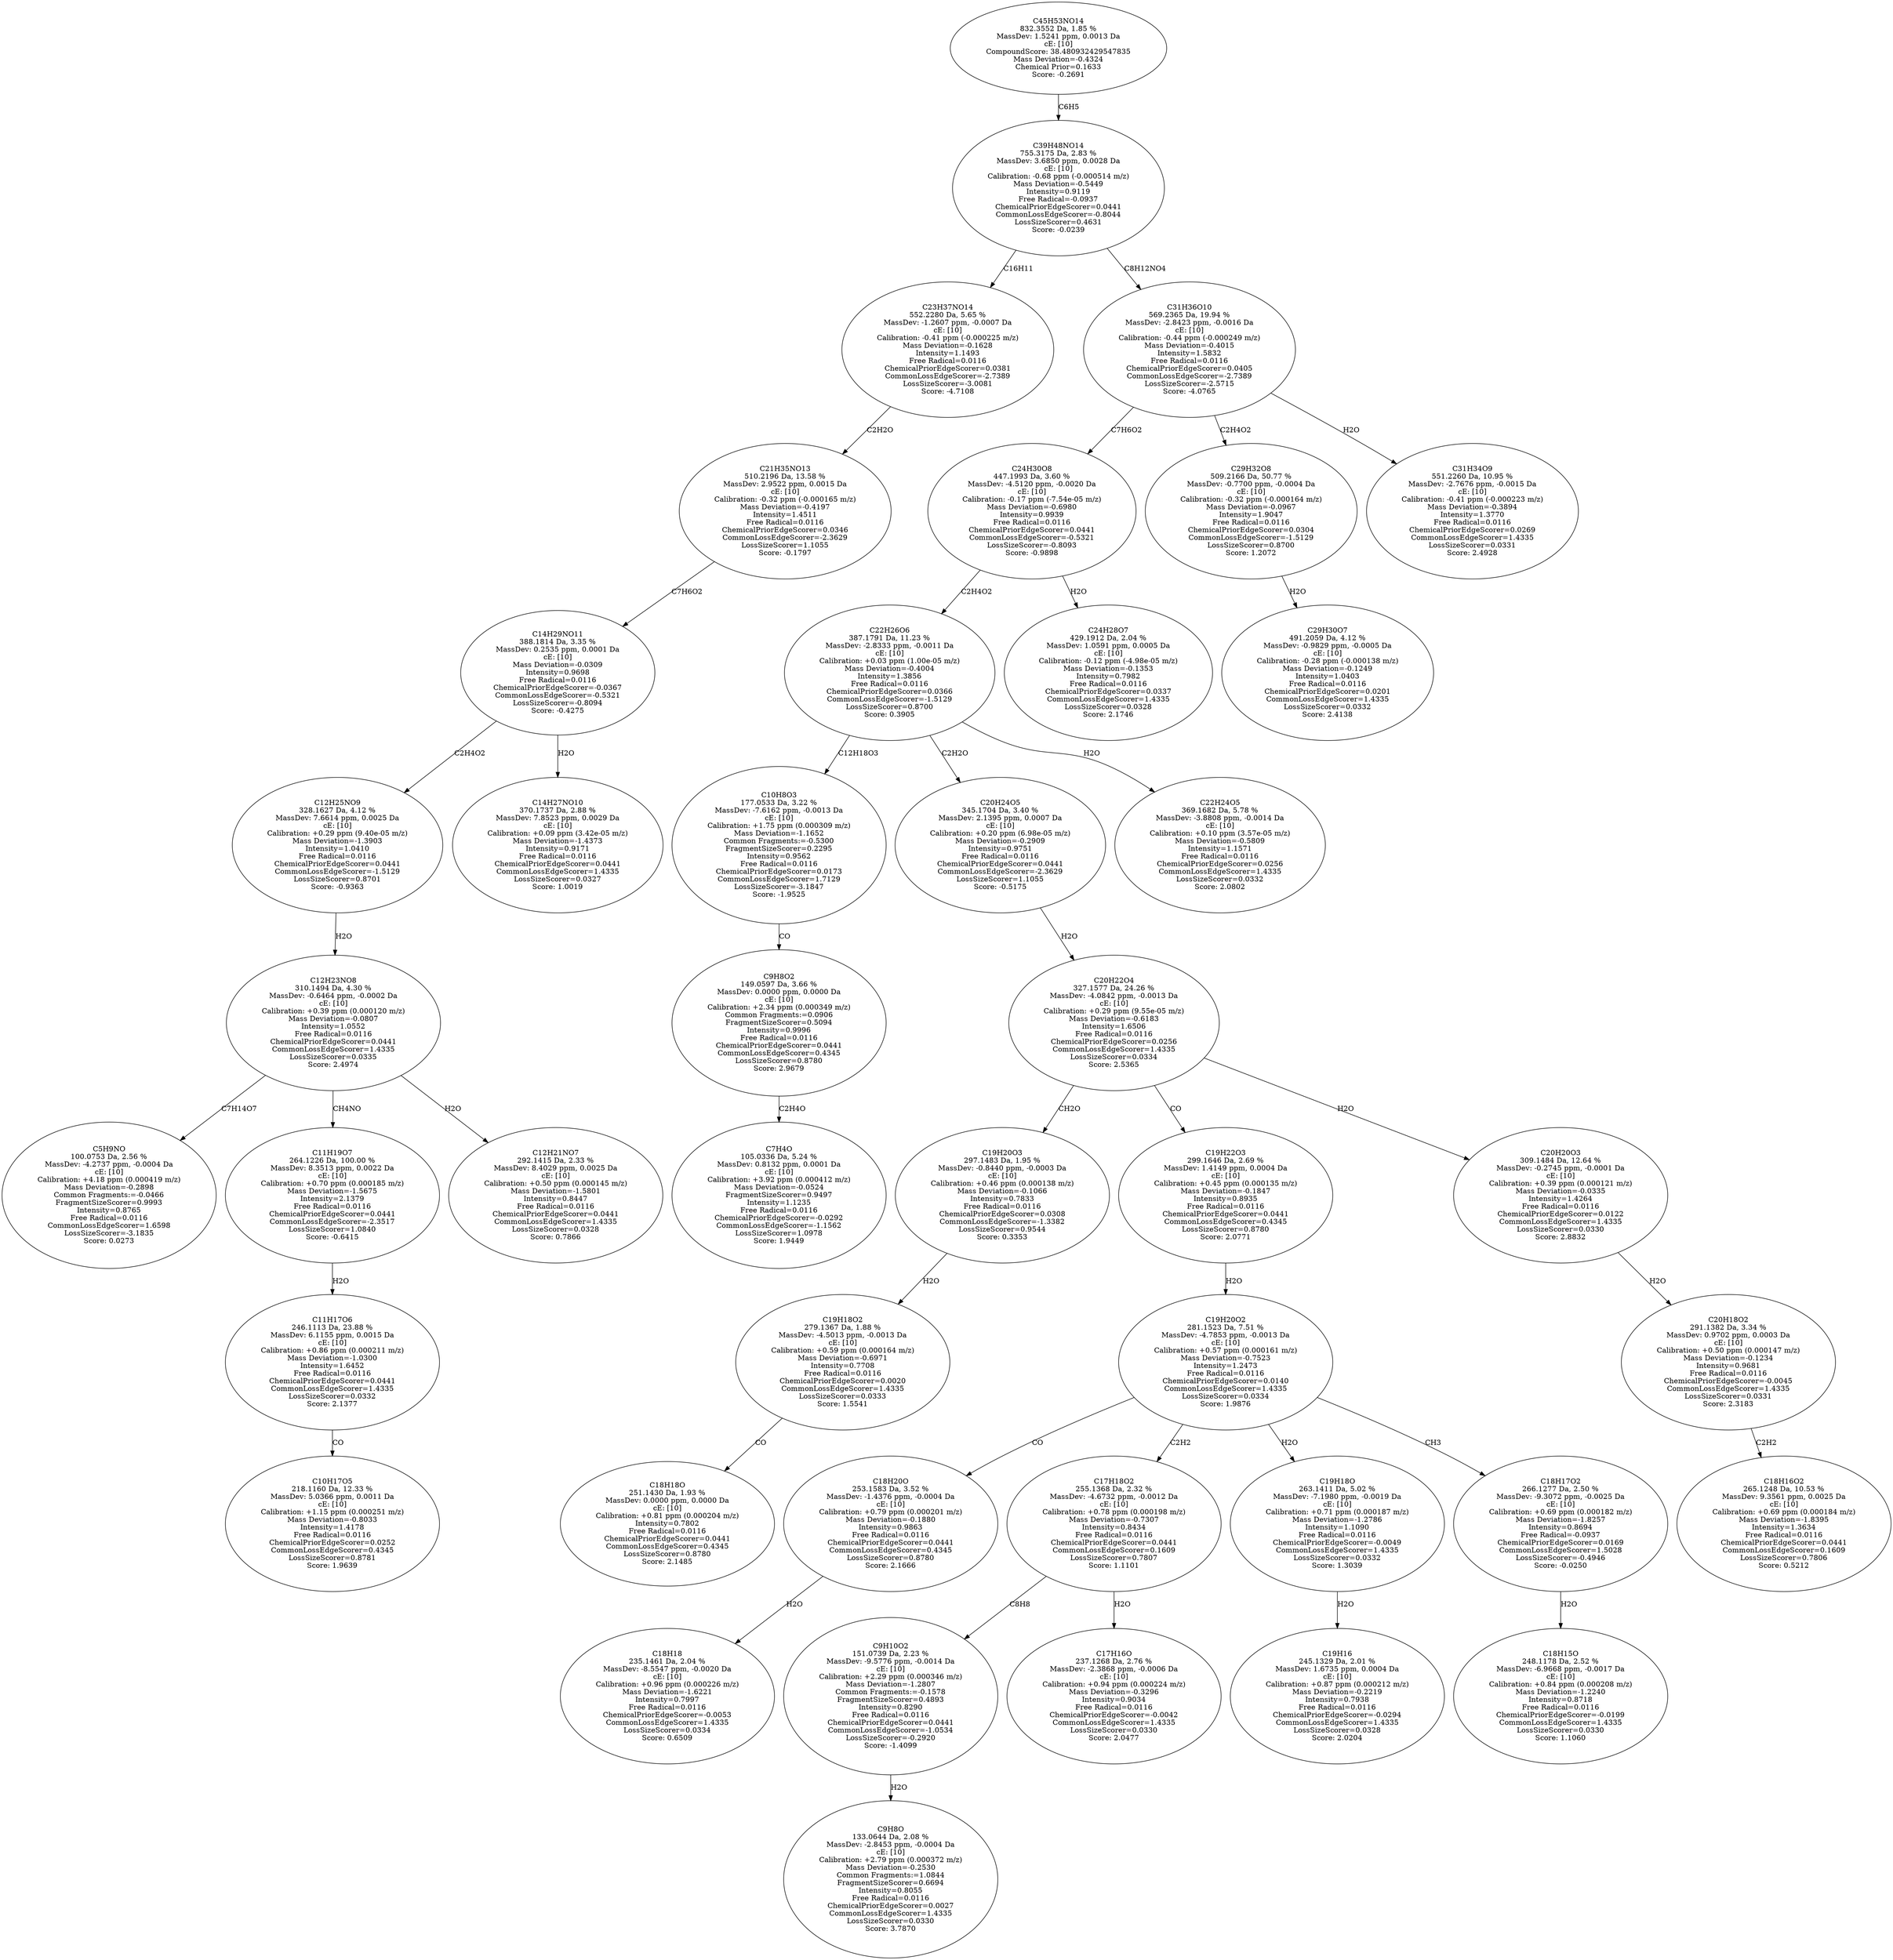 strict digraph {
v1 [label="C5H9NO\n100.0753 Da, 2.56 %\nMassDev: -4.2737 ppm, -0.0004 Da\ncE: [10]\nCalibration: +4.18 ppm (0.000419 m/z)\nMass Deviation=-0.2898\nCommon Fragments:=-0.0466\nFragmentSizeScorer=0.9993\nIntensity=0.8765\nFree Radical=0.0116\nCommonLossEdgeScorer=1.6598\nLossSizeScorer=-3.1835\nScore: 0.0273"];
v2 [label="C10H17O5\n218.1160 Da, 12.33 %\nMassDev: 5.0366 ppm, 0.0011 Da\ncE: [10]\nCalibration: +1.15 ppm (0.000251 m/z)\nMass Deviation=-0.8033\nIntensity=1.4178\nFree Radical=0.0116\nChemicalPriorEdgeScorer=0.0252\nCommonLossEdgeScorer=0.4345\nLossSizeScorer=0.8781\nScore: 1.9639"];
v3 [label="C11H17O6\n246.1113 Da, 23.88 %\nMassDev: 6.1155 ppm, 0.0015 Da\ncE: [10]\nCalibration: +0.86 ppm (0.000211 m/z)\nMass Deviation=-1.0300\nIntensity=1.6452\nFree Radical=0.0116\nChemicalPriorEdgeScorer=0.0441\nCommonLossEdgeScorer=1.4335\nLossSizeScorer=0.0332\nScore: 2.1377"];
v4 [label="C11H19O7\n264.1226 Da, 100.00 %\nMassDev: 8.3513 ppm, 0.0022 Da\ncE: [10]\nCalibration: +0.70 ppm (0.000185 m/z)\nMass Deviation=-1.5675\nIntensity=2.1379\nFree Radical=0.0116\nChemicalPriorEdgeScorer=0.0441\nCommonLossEdgeScorer=-2.3517\nLossSizeScorer=1.0840\nScore: -0.6415"];
v5 [label="C12H21NO7\n292.1415 Da, 2.33 %\nMassDev: 8.4029 ppm, 0.0025 Da\ncE: [10]\nCalibration: +0.50 ppm (0.000145 m/z)\nMass Deviation=-1.5801\nIntensity=0.8447\nFree Radical=0.0116\nChemicalPriorEdgeScorer=0.0441\nCommonLossEdgeScorer=1.4335\nLossSizeScorer=0.0328\nScore: 0.7866"];
v6 [label="C12H23NO8\n310.1494 Da, 4.30 %\nMassDev: -0.6464 ppm, -0.0002 Da\ncE: [10]\nCalibration: +0.39 ppm (0.000120 m/z)\nMass Deviation=-0.0807\nIntensity=1.0552\nFree Radical=0.0116\nChemicalPriorEdgeScorer=0.0441\nCommonLossEdgeScorer=1.4335\nLossSizeScorer=0.0335\nScore: 2.4974"];
v7 [label="C12H25NO9\n328.1627 Da, 4.12 %\nMassDev: 7.6614 ppm, 0.0025 Da\ncE: [10]\nCalibration: +0.29 ppm (9.40e-05 m/z)\nMass Deviation=-1.3903\nIntensity=1.0410\nFree Radical=0.0116\nChemicalPriorEdgeScorer=0.0441\nCommonLossEdgeScorer=-1.5129\nLossSizeScorer=0.8701\nScore: -0.9363"];
v8 [label="C14H27NO10\n370.1737 Da, 2.88 %\nMassDev: 7.8523 ppm, 0.0029 Da\ncE: [10]\nCalibration: +0.09 ppm (3.42e-05 m/z)\nMass Deviation=-1.4373\nIntensity=0.9171\nFree Radical=0.0116\nChemicalPriorEdgeScorer=0.0441\nCommonLossEdgeScorer=1.4335\nLossSizeScorer=0.0327\nScore: 1.0019"];
v9 [label="C14H29NO11\n388.1814 Da, 3.35 %\nMassDev: 0.2535 ppm, 0.0001 Da\ncE: [10]\nMass Deviation=-0.0309\nIntensity=0.9698\nFree Radical=0.0116\nChemicalPriorEdgeScorer=-0.0367\nCommonLossEdgeScorer=-0.5321\nLossSizeScorer=-0.8094\nScore: -0.4275"];
v10 [label="C21H35NO13\n510.2196 Da, 13.58 %\nMassDev: 2.9522 ppm, 0.0015 Da\ncE: [10]\nCalibration: -0.32 ppm (-0.000165 m/z)\nMass Deviation=-0.4197\nIntensity=1.4511\nFree Radical=0.0116\nChemicalPriorEdgeScorer=0.0346\nCommonLossEdgeScorer=-2.3629\nLossSizeScorer=1.1055\nScore: -0.1797"];
v11 [label="C23H37NO14\n552.2280 Da, 5.65 %\nMassDev: -1.2607 ppm, -0.0007 Da\ncE: [10]\nCalibration: -0.41 ppm (-0.000225 m/z)\nMass Deviation=-0.1628\nIntensity=1.1493\nFree Radical=0.0116\nChemicalPriorEdgeScorer=0.0381\nCommonLossEdgeScorer=-2.7389\nLossSizeScorer=-3.0081\nScore: -4.7108"];
v12 [label="C7H4O\n105.0336 Da, 5.24 %\nMassDev: 0.8132 ppm, 0.0001 Da\ncE: [10]\nCalibration: +3.92 ppm (0.000412 m/z)\nMass Deviation=-0.0524\nFragmentSizeScorer=0.9497\nIntensity=1.1235\nFree Radical=0.0116\nChemicalPriorEdgeScorer=-0.0292\nCommonLossEdgeScorer=-1.1562\nLossSizeScorer=1.0978\nScore: 1.9449"];
v13 [label="C9H8O2\n149.0597 Da, 3.66 %\nMassDev: 0.0000 ppm, 0.0000 Da\ncE: [10]\nCalibration: +2.34 ppm (0.000349 m/z)\nCommon Fragments:=0.0906\nFragmentSizeScorer=0.5094\nIntensity=0.9996\nFree Radical=0.0116\nChemicalPriorEdgeScorer=0.0441\nCommonLossEdgeScorer=0.4345\nLossSizeScorer=0.8780\nScore: 2.9679"];
v14 [label="C10H8O3\n177.0533 Da, 3.22 %\nMassDev: -7.6162 ppm, -0.0013 Da\ncE: [10]\nCalibration: +1.75 ppm (0.000309 m/z)\nMass Deviation=-1.1652\nCommon Fragments:=-0.5300\nFragmentSizeScorer=0.2295\nIntensity=0.9562\nFree Radical=0.0116\nChemicalPriorEdgeScorer=0.0173\nCommonLossEdgeScorer=1.7129\nLossSizeScorer=-3.1847\nScore: -1.9525"];
v15 [label="C18H18O\n251.1430 Da, 1.93 %\nMassDev: 0.0000 ppm, 0.0000 Da\ncE: [10]\nCalibration: +0.81 ppm (0.000204 m/z)\nIntensity=0.7802\nFree Radical=0.0116\nChemicalPriorEdgeScorer=0.0441\nCommonLossEdgeScorer=0.4345\nLossSizeScorer=0.8780\nScore: 2.1485"];
v16 [label="C19H18O2\n279.1367 Da, 1.88 %\nMassDev: -4.5013 ppm, -0.0013 Da\ncE: [10]\nCalibration: +0.59 ppm (0.000164 m/z)\nMass Deviation=-0.6971\nIntensity=0.7708\nFree Radical=0.0116\nChemicalPriorEdgeScorer=0.0020\nCommonLossEdgeScorer=1.4335\nLossSizeScorer=0.0333\nScore: 1.5541"];
v17 [label="C19H20O3\n297.1483 Da, 1.95 %\nMassDev: -0.8440 ppm, -0.0003 Da\ncE: [10]\nCalibration: +0.46 ppm (0.000138 m/z)\nMass Deviation=-0.1066\nIntensity=0.7833\nFree Radical=0.0116\nChemicalPriorEdgeScorer=0.0308\nCommonLossEdgeScorer=-1.3382\nLossSizeScorer=0.9544\nScore: 0.3353"];
v18 [label="C18H18\n235.1461 Da, 2.04 %\nMassDev: -8.5547 ppm, -0.0020 Da\ncE: [10]\nCalibration: +0.96 ppm (0.000226 m/z)\nMass Deviation=-1.6221\nIntensity=0.7997\nFree Radical=0.0116\nChemicalPriorEdgeScorer=-0.0053\nCommonLossEdgeScorer=1.4335\nLossSizeScorer=0.0334\nScore: 0.6509"];
v19 [label="C18H20O\n253.1583 Da, 3.52 %\nMassDev: -1.4376 ppm, -0.0004 Da\ncE: [10]\nCalibration: +0.79 ppm (0.000201 m/z)\nMass Deviation=-0.1880\nIntensity=0.9863\nFree Radical=0.0116\nChemicalPriorEdgeScorer=0.0441\nCommonLossEdgeScorer=0.4345\nLossSizeScorer=0.8780\nScore: 2.1666"];
v20 [label="C9H8O\n133.0644 Da, 2.08 %\nMassDev: -2.8453 ppm, -0.0004 Da\ncE: [10]\nCalibration: +2.79 ppm (0.000372 m/z)\nMass Deviation=-0.2530\nCommon Fragments:=1.0844\nFragmentSizeScorer=0.6694\nIntensity=0.8055\nFree Radical=0.0116\nChemicalPriorEdgeScorer=0.0027\nCommonLossEdgeScorer=1.4335\nLossSizeScorer=0.0330\nScore: 3.7870"];
v21 [label="C9H10O2\n151.0739 Da, 2.23 %\nMassDev: -9.5776 ppm, -0.0014 Da\ncE: [10]\nCalibration: +2.29 ppm (0.000346 m/z)\nMass Deviation=-1.2807\nCommon Fragments:=-0.1578\nFragmentSizeScorer=0.4893\nIntensity=0.8290\nFree Radical=0.0116\nChemicalPriorEdgeScorer=0.0441\nCommonLossEdgeScorer=-1.0534\nLossSizeScorer=-0.2920\nScore: -1.4099"];
v22 [label="C17H16O\n237.1268 Da, 2.76 %\nMassDev: -2.3868 ppm, -0.0006 Da\ncE: [10]\nCalibration: +0.94 ppm (0.000224 m/z)\nMass Deviation=-0.3296\nIntensity=0.9034\nFree Radical=0.0116\nChemicalPriorEdgeScorer=-0.0042\nCommonLossEdgeScorer=1.4335\nLossSizeScorer=0.0330\nScore: 2.0477"];
v23 [label="C17H18O2\n255.1368 Da, 2.32 %\nMassDev: -4.6732 ppm, -0.0012 Da\ncE: [10]\nCalibration: +0.78 ppm (0.000198 m/z)\nMass Deviation=-0.7307\nIntensity=0.8434\nFree Radical=0.0116\nChemicalPriorEdgeScorer=0.0441\nCommonLossEdgeScorer=0.1609\nLossSizeScorer=0.7807\nScore: 1.1101"];
v24 [label="C19H16\n245.1329 Da, 2.01 %\nMassDev: 1.6735 ppm, 0.0004 Da\ncE: [10]\nCalibration: +0.87 ppm (0.000212 m/z)\nMass Deviation=-0.2219\nIntensity=0.7938\nFree Radical=0.0116\nChemicalPriorEdgeScorer=-0.0294\nCommonLossEdgeScorer=1.4335\nLossSizeScorer=0.0328\nScore: 2.0204"];
v25 [label="C19H18O\n263.1411 Da, 5.02 %\nMassDev: -7.1980 ppm, -0.0019 Da\ncE: [10]\nCalibration: +0.71 ppm (0.000187 m/z)\nMass Deviation=-1.2786\nIntensity=1.1090\nFree Radical=0.0116\nChemicalPriorEdgeScorer=-0.0049\nCommonLossEdgeScorer=1.4335\nLossSizeScorer=0.0332\nScore: 1.3039"];
v26 [label="C18H15O\n248.1178 Da, 2.52 %\nMassDev: -6.9668 ppm, -0.0017 Da\ncE: [10]\nCalibration: +0.84 ppm (0.000208 m/z)\nMass Deviation=-1.2240\nIntensity=0.8718\nFree Radical=0.0116\nChemicalPriorEdgeScorer=-0.0199\nCommonLossEdgeScorer=1.4335\nLossSizeScorer=0.0330\nScore: 1.1060"];
v27 [label="C18H17O2\n266.1277 Da, 2.50 %\nMassDev: -9.3072 ppm, -0.0025 Da\ncE: [10]\nCalibration: +0.69 ppm (0.000182 m/z)\nMass Deviation=-1.8257\nIntensity=0.8694\nFree Radical=-0.0937\nChemicalPriorEdgeScorer=0.0169\nCommonLossEdgeScorer=1.5028\nLossSizeScorer=-0.4946\nScore: -0.0250"];
v28 [label="C19H20O2\n281.1523 Da, 7.51 %\nMassDev: -4.7853 ppm, -0.0013 Da\ncE: [10]\nCalibration: +0.57 ppm (0.000161 m/z)\nMass Deviation=-0.7523\nIntensity=1.2473\nFree Radical=0.0116\nChemicalPriorEdgeScorer=0.0140\nCommonLossEdgeScorer=1.4335\nLossSizeScorer=0.0334\nScore: 1.9876"];
v29 [label="C19H22O3\n299.1646 Da, 2.69 %\nMassDev: 1.4149 ppm, 0.0004 Da\ncE: [10]\nCalibration: +0.45 ppm (0.000135 m/z)\nMass Deviation=-0.1847\nIntensity=0.8935\nFree Radical=0.0116\nChemicalPriorEdgeScorer=0.0441\nCommonLossEdgeScorer=0.4345\nLossSizeScorer=0.8780\nScore: 2.0771"];
v30 [label="C18H16O2\n265.1248 Da, 10.53 %\nMassDev: 9.3561 ppm, 0.0025 Da\ncE: [10]\nCalibration: +0.69 ppm (0.000184 m/z)\nMass Deviation=-1.8395\nIntensity=1.3634\nFree Radical=0.0116\nChemicalPriorEdgeScorer=0.0441\nCommonLossEdgeScorer=0.1609\nLossSizeScorer=0.7806\nScore: 0.5212"];
v31 [label="C20H18O2\n291.1382 Da, 3.34 %\nMassDev: 0.9702 ppm, 0.0003 Da\ncE: [10]\nCalibration: +0.50 ppm (0.000147 m/z)\nMass Deviation=-0.1234\nIntensity=0.9681\nFree Radical=0.0116\nChemicalPriorEdgeScorer=-0.0045\nCommonLossEdgeScorer=1.4335\nLossSizeScorer=0.0331\nScore: 2.3183"];
v32 [label="C20H20O3\n309.1484 Da, 12.64 %\nMassDev: -0.2745 ppm, -0.0001 Da\ncE: [10]\nCalibration: +0.39 ppm (0.000121 m/z)\nMass Deviation=-0.0335\nIntensity=1.4264\nFree Radical=0.0116\nChemicalPriorEdgeScorer=0.0122\nCommonLossEdgeScorer=1.4335\nLossSizeScorer=0.0330\nScore: 2.8832"];
v33 [label="C20H22O4\n327.1577 Da, 24.26 %\nMassDev: -4.0842 ppm, -0.0013 Da\ncE: [10]\nCalibration: +0.29 ppm (9.55e-05 m/z)\nMass Deviation=-0.6183\nIntensity=1.6506\nFree Radical=0.0116\nChemicalPriorEdgeScorer=0.0256\nCommonLossEdgeScorer=1.4335\nLossSizeScorer=0.0334\nScore: 2.5365"];
v34 [label="C20H24O5\n345.1704 Da, 3.40 %\nMassDev: 2.1395 ppm, 0.0007 Da\ncE: [10]\nCalibration: +0.20 ppm (6.98e-05 m/z)\nMass Deviation=-0.2909\nIntensity=0.9751\nFree Radical=0.0116\nChemicalPriorEdgeScorer=0.0441\nCommonLossEdgeScorer=-2.3629\nLossSizeScorer=1.1055\nScore: -0.5175"];
v35 [label="C22H24O5\n369.1682 Da, 5.78 %\nMassDev: -3.8808 ppm, -0.0014 Da\ncE: [10]\nCalibration: +0.10 ppm (3.57e-05 m/z)\nMass Deviation=-0.5809\nIntensity=1.1571\nFree Radical=0.0116\nChemicalPriorEdgeScorer=0.0256\nCommonLossEdgeScorer=1.4335\nLossSizeScorer=0.0332\nScore: 2.0802"];
v36 [label="C22H26O6\n387.1791 Da, 11.23 %\nMassDev: -2.8333 ppm, -0.0011 Da\ncE: [10]\nCalibration: +0.03 ppm (1.00e-05 m/z)\nMass Deviation=-0.4004\nIntensity=1.3856\nFree Radical=0.0116\nChemicalPriorEdgeScorer=0.0366\nCommonLossEdgeScorer=-1.5129\nLossSizeScorer=0.8700\nScore: 0.3905"];
v37 [label="C24H28O7\n429.1912 Da, 2.04 %\nMassDev: 1.0591 ppm, 0.0005 Da\ncE: [10]\nCalibration: -0.12 ppm (-4.98e-05 m/z)\nMass Deviation=-0.1353\nIntensity=0.7982\nFree Radical=0.0116\nChemicalPriorEdgeScorer=0.0337\nCommonLossEdgeScorer=1.4335\nLossSizeScorer=0.0328\nScore: 2.1746"];
v38 [label="C24H30O8\n447.1993 Da, 3.60 %\nMassDev: -4.5120 ppm, -0.0020 Da\ncE: [10]\nCalibration: -0.17 ppm (-7.54e-05 m/z)\nMass Deviation=-0.6980\nIntensity=0.9939\nFree Radical=0.0116\nChemicalPriorEdgeScorer=0.0441\nCommonLossEdgeScorer=-0.5321\nLossSizeScorer=-0.8093\nScore: -0.9898"];
v39 [label="C29H30O7\n491.2059 Da, 4.12 %\nMassDev: -0.9829 ppm, -0.0005 Da\ncE: [10]\nCalibration: -0.28 ppm (-0.000138 m/z)\nMass Deviation=-0.1249\nIntensity=1.0403\nFree Radical=0.0116\nChemicalPriorEdgeScorer=0.0201\nCommonLossEdgeScorer=1.4335\nLossSizeScorer=0.0332\nScore: 2.4138"];
v40 [label="C29H32O8\n509.2166 Da, 50.77 %\nMassDev: -0.7700 ppm, -0.0004 Da\ncE: [10]\nCalibration: -0.32 ppm (-0.000164 m/z)\nMass Deviation=-0.0967\nIntensity=1.9047\nFree Radical=0.0116\nChemicalPriorEdgeScorer=0.0304\nCommonLossEdgeScorer=-1.5129\nLossSizeScorer=0.8700\nScore: 1.2072"];
v41 [label="C31H34O9\n551.2260 Da, 10.95 %\nMassDev: -2.7676 ppm, -0.0015 Da\ncE: [10]\nCalibration: -0.41 ppm (-0.000223 m/z)\nMass Deviation=-0.3894\nIntensity=1.3770\nFree Radical=0.0116\nChemicalPriorEdgeScorer=0.0269\nCommonLossEdgeScorer=1.4335\nLossSizeScorer=0.0331\nScore: 2.4928"];
v42 [label="C31H36O10\n569.2365 Da, 19.94 %\nMassDev: -2.8423 ppm, -0.0016 Da\ncE: [10]\nCalibration: -0.44 ppm (-0.000249 m/z)\nMass Deviation=-0.4015\nIntensity=1.5832\nFree Radical=0.0116\nChemicalPriorEdgeScorer=0.0405\nCommonLossEdgeScorer=-2.7389\nLossSizeScorer=-2.5715\nScore: -4.0765"];
v43 [label="C39H48NO14\n755.3175 Da, 2.83 %\nMassDev: 3.6850 ppm, 0.0028 Da\ncE: [10]\nCalibration: -0.68 ppm (-0.000514 m/z)\nMass Deviation=-0.5449\nIntensity=0.9119\nFree Radical=-0.0937\nChemicalPriorEdgeScorer=0.0441\nCommonLossEdgeScorer=-0.8044\nLossSizeScorer=0.4631\nScore: -0.0239"];
v44 [label="C45H53NO14\n832.3552 Da, 1.85 %\nMassDev: 1.5241 ppm, 0.0013 Da\ncE: [10]\nCompoundScore: 38.480932429547835\nMass Deviation=-0.4324\nChemical Prior=0.1633\nScore: -0.2691"];
v6 -> v1 [label="C7H14O7"];
v3 -> v2 [label="CO"];
v4 -> v3 [label="H2O"];
v6 -> v4 [label="CH4NO"];
v6 -> v5 [label="H2O"];
v7 -> v6 [label="H2O"];
v9 -> v7 [label="C2H4O2"];
v9 -> v8 [label="H2O"];
v10 -> v9 [label="C7H6O2"];
v11 -> v10 [label="C2H2O"];
v43 -> v11 [label="C16H11"];
v13 -> v12 [label="C2H4O"];
v14 -> v13 [label="CO"];
v36 -> v14 [label="C12H18O3"];
v16 -> v15 [label="CO"];
v17 -> v16 [label="H2O"];
v33 -> v17 [label="CH2O"];
v19 -> v18 [label="H2O"];
v28 -> v19 [label="CO"];
v21 -> v20 [label="H2O"];
v23 -> v21 [label="C8H8"];
v23 -> v22 [label="H2O"];
v28 -> v23 [label="C2H2"];
v25 -> v24 [label="H2O"];
v28 -> v25 [label="H2O"];
v27 -> v26 [label="H2O"];
v28 -> v27 [label="CH3"];
v29 -> v28 [label="H2O"];
v33 -> v29 [label="CO"];
v31 -> v30 [label="C2H2"];
v32 -> v31 [label="H2O"];
v33 -> v32 [label="H2O"];
v34 -> v33 [label="H2O"];
v36 -> v34 [label="C2H2O"];
v36 -> v35 [label="H2O"];
v38 -> v36 [label="C2H4O2"];
v38 -> v37 [label="H2O"];
v42 -> v38 [label="C7H6O2"];
v40 -> v39 [label="H2O"];
v42 -> v40 [label="C2H4O2"];
v42 -> v41 [label="H2O"];
v43 -> v42 [label="C8H12NO4"];
v44 -> v43 [label="C6H5"];
}